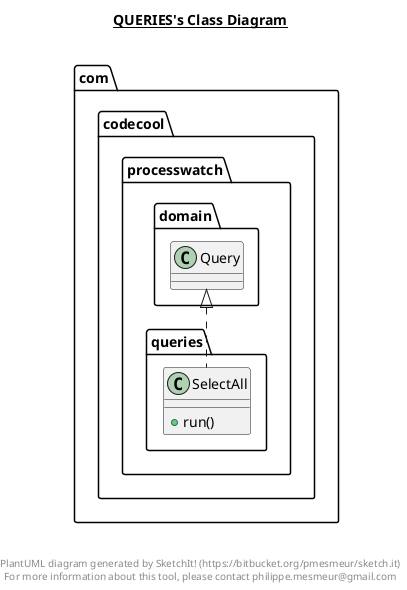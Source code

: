@startuml

title __QUERIES's Class Diagram__\n

  namespace com.codecool.processwatch.queries {
    class com.codecool.processwatch.queries.SelectAll {
        + run()
    }
  }
  

  com.codecool.processwatch.queries.SelectAll .up.|> com.codecool.processwatch.domain.Query


right footer


PlantUML diagram generated by SketchIt! (https://bitbucket.org/pmesmeur/sketch.it)
For more information about this tool, please contact philippe.mesmeur@gmail.com
endfooter

@enduml
